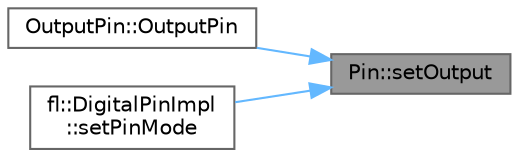 digraph "Pin::setOutput"
{
 // LATEX_PDF_SIZE
  bgcolor="transparent";
  edge [fontname=Helvetica,fontsize=10,labelfontname=Helvetica,labelfontsize=10];
  node [fontname=Helvetica,fontsize=10,shape=box,height=0.2,width=0.4];
  rankdir="RL";
  Node1 [id="Node000001",label="Pin::setOutput",height=0.2,width=0.4,color="gray40", fillcolor="grey60", style="filled", fontcolor="black",tooltip="Set the pin mode as OUTPUT"];
  Node1 -> Node2 [id="edge1_Node000001_Node000002",dir="back",color="steelblue1",style="solid",tooltip=" "];
  Node2 [id="Node000002",label="OutputPin::OutputPin",height=0.2,width=0.4,color="grey40", fillcolor="white", style="filled",URL="$d6/db0/class_output_pin.html#ad39cf32217852803ee3f1d410a93a1db",tooltip="Constructor."];
  Node1 -> Node3 [id="edge2_Node000001_Node000003",dir="back",color="steelblue1",style="solid",tooltip=" "];
  Node3 [id="Node000003",label="fl::DigitalPinImpl\l::setPinMode",height=0.2,width=0.4,color="grey40", fillcolor="white", style="filled",URL="$d3/d25/classfl_1_1_digital_pin_impl.html#a52b7c62cb136adbb22283fc1345d6918",tooltip=" "];
}
